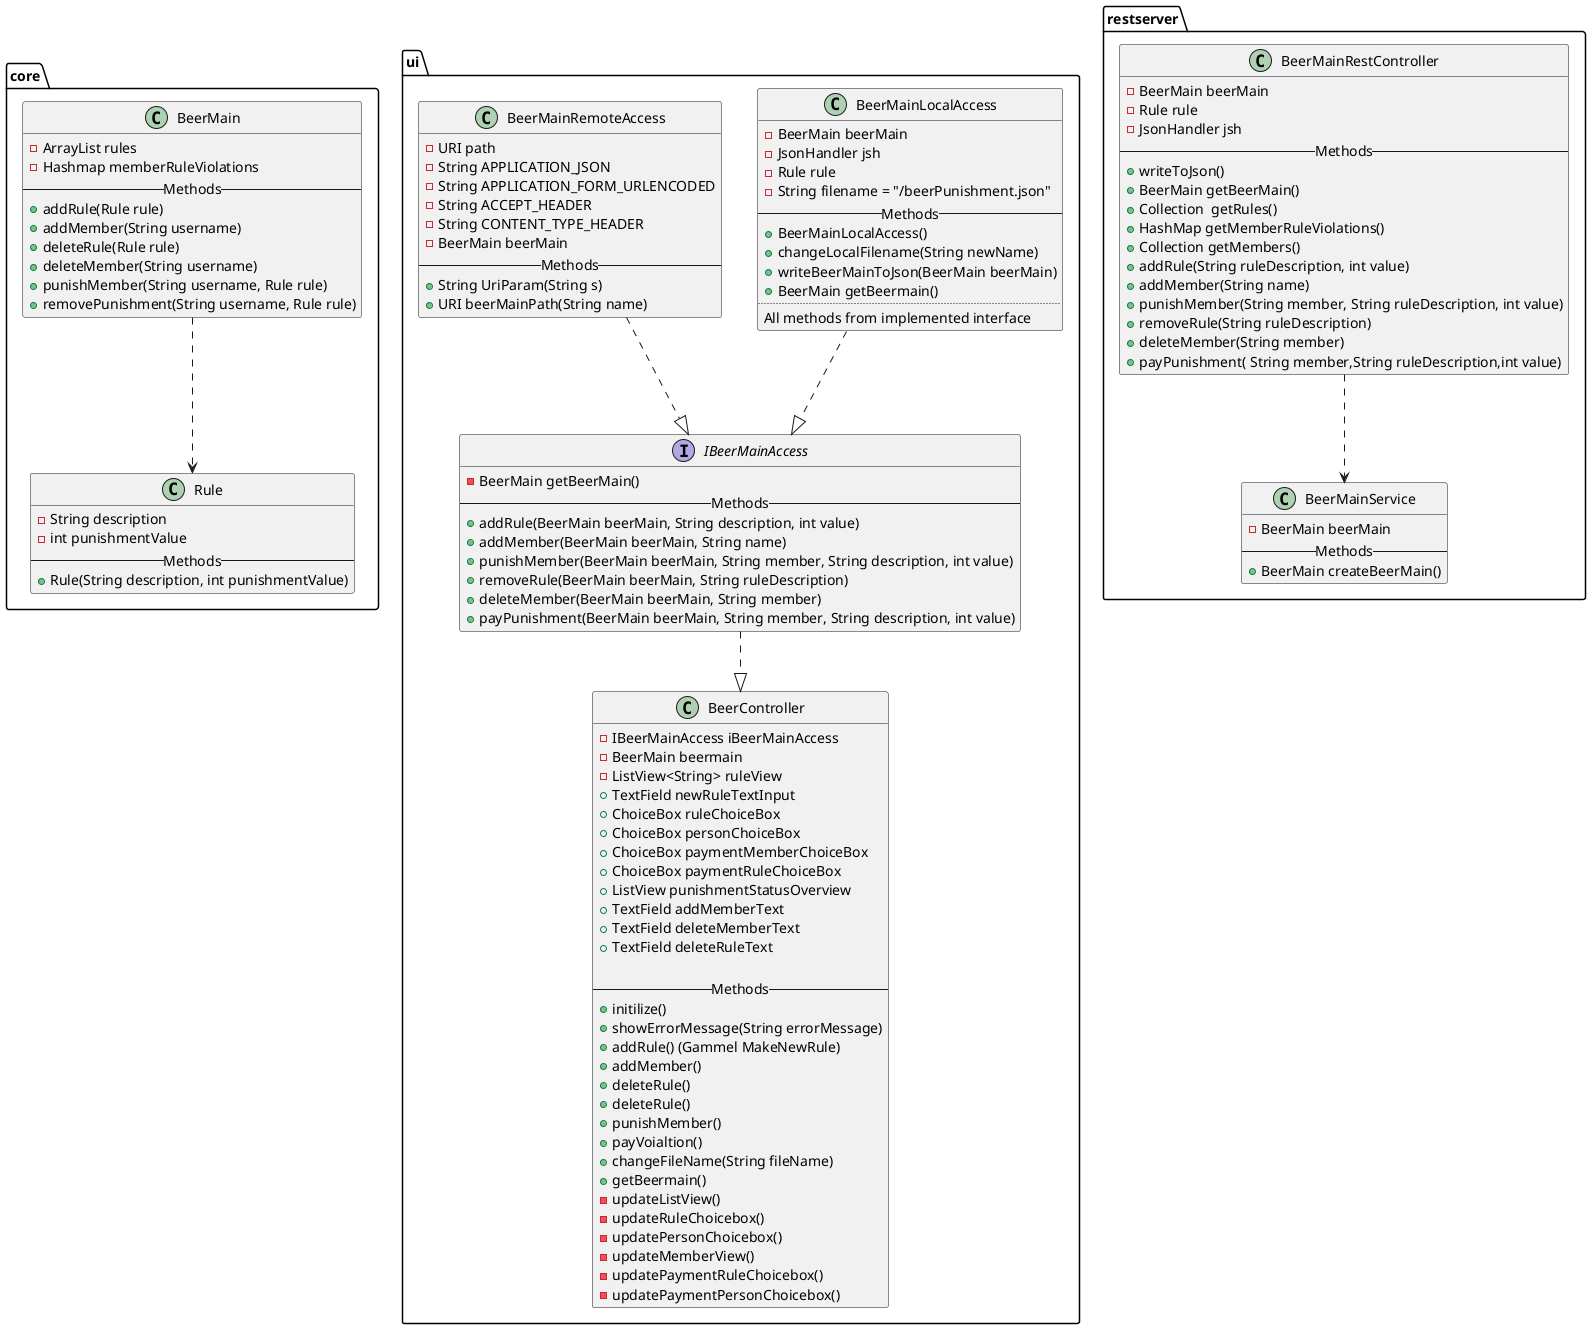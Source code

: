 @startuml
skinparam componentStyle uml2

 package "core" {
   class BeerMain{
     -ArrayList rules
     -Hashmap memberRuleViolations
     -- Methods --
     +addRule(Rule rule)
     +addMember(String username)
     +deleteRule(Rule rule)
     +deleteMember(String username)
     +punishMember(String username, Rule rule)
     +removePunishment(String username, Rule rule)
   }
   class Rule{
   -String description
   -int punishmentValue
   -- Methods --
   +Rule(String description, int punishmentValue)
   }
   BeerMain ..> Rule
}

package "ui"{
    class BeerController{
    -IBeerMainAccess iBeerMainAccess
    -BeerMain beermain
    - ListView<String> ruleView
    + TextField newRuleTextInput
    + ChoiceBox ruleChoiceBox
    + ChoiceBox personChoiceBox
    + ChoiceBox paymentMemberChoiceBox
    + ChoiceBox paymentRuleChoiceBox
    + ListView punishmentStatusOverview
    + TextField addMemberText
    + TextField deleteMemberText
    + TextField deleteRuleText

    -- Methods --
    +initilize()
    +showErrorMessage(String errorMessage)
    +addRule() (Gammel MakeNewRule)
    +addMember()
    +deleteRule()
    +deleteRule()
    +punishMember()
    +payVoialtion()
    +changeFileName(String fileName)
    +getBeermain()
    -updateListView()
    -updateRuleChoicebox()
    -updatePersonChoicebox()
    -updateMemberView()
    -updatePaymentRuleChoicebox()
    -updatePaymentPersonChoicebox()
   }
   class BeerMainLocalAccess {
   -BeerMain beerMain
   -JsonHandler jsh
   -Rule rule
   -String filename = "/beerPunishment.json"
   -- Methods --
   +BeerMainLocalAccess()
   +changeLocalFilename(String newName)
   +writeBeerMainToJson(BeerMain beerMain)
   +BeerMain getBeermain()
   ..
   All methods from implemented interface
   }
   class BeerMainRemoteAccess {
   -URI path
   -String APPLICATION_JSON
   -String APPLICATION_FORM_URLENCODED
   -String ACCEPT_HEADER
   -String CONTENT_TYPE_HEADER
   -BeerMain beerMain
   -- Methods --
   +String UriParam(String s)
   +URI beerMainPath(String name)
   }
   interface IBeerMainAccess {
   -BeerMain getBeerMain()
   -- Methods --
   +addRule(BeerMain beerMain, String description, int value)
   +addMember(BeerMain beerMain, String name)
   +punishMember(BeerMain beerMain, String member, String description, int value)
   +removeRule(BeerMain beerMain, String ruleDescription)
   +deleteMember(BeerMain beerMain, String member)
   +payPunishment(BeerMain beerMain, String member, String description, int value)
   }
   BeerMainLocalAccess ..|> IBeerMainAccess
   BeerMainRemoteAccess ..|> IBeerMainAccess
   IBeerMainAccess ..|> BeerController
}

package "restserver"{
    class BeerMainRestController {
    -BeerMain beerMain
    -Rule rule
    -JsonHandler jsh
    -- Methods --
    +writeToJson()
    +BeerMain getBeerMain()
    +Collection  getRules()
    +HashMap getMemberRuleViolations()
    +Collection getMembers()
    +addRule(String ruleDescription, int value)
    +addMember(String name)
    +punishMember(String member, String ruleDescription, int value)
    +removeRule(String ruleDescription)
    +deleteMember(String member)
    +payPunishment( String member,String ruleDescription,int value)
   }
   class BeerMainService{
   -BeerMain beerMain
   -- Methods --
   +BeerMain createBeerMain()
   }
   BeerMainRestController ..> BeerMainService
}
@enduml